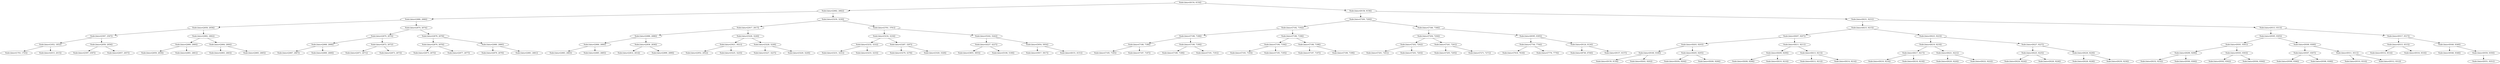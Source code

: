 digraph G{
520059867 [label="Node{data=[6154, 6154]}"]
520059867 -> 1214232378
1214232378 [label="Node{data=[2682, 2682]}"]
1214232378 -> 699373143
699373143 [label="Node{data=[2666, 2666]}"]
699373143 -> 923959603
923959603 [label="Node{data=[2658, 2658]}"]
923959603 -> 1381369257
1381369257 [label="Node{data=[2567, 2567]}"]
1381369257 -> 1728417470
1728417470 [label="Node{data=[1852, 1852]}"]
1728417470 -> 843948327
843948327 [label="Node{data=[1703, 1703]}"]
1728417470 -> 301315396
301315396 [label="Node{data=[2015, 2015]}"]
1381369257 -> 1936490910
1936490910 [label="Node{data=[2656, 2656]}"]
1936490910 -> 953651507
953651507 [label="Node{data=[2597, 2597]}"]
1936490910 -> 1733053335
1733053335 [label="Node{data=[2657, 2657]}"]
923959603 -> 1538235823
1538235823 [label="Node{data=[2662, 2662]}"]
1538235823 -> 1280870197
1280870197 [label="Node{data=[2660, 2660]}"]
1280870197 -> 1216530820
1216530820 [label="Node{data=[2659, 2659]}"]
1280870197 -> 1293362160
1293362160 [label="Node{data=[2661, 2661]}"]
1538235823 -> 1785896216
1785896216 [label="Node{data=[2664, 2664]}"]
1785896216 -> 1645989452
1645989452 [label="Node{data=[2663, 2663]}"]
1785896216 -> 1015805282
1015805282 [label="Node{data=[2665, 2665]}"]
699373143 -> 1224165792
1224165792 [label="Node{data=[2674, 2674]}"]
1224165792 -> 907253755
907253755 [label="Node{data=[2670, 2670]}"]
907253755 -> 172377819
172377819 [label="Node{data=[2668, 2668]}"]
172377819 -> 1770361364
1770361364 [label="Node{data=[2667, 2667]}"]
172377819 -> 458058957
458058957 [label="Node{data=[2669, 2669]}"]
907253755 -> 835423248
835423248 [label="Node{data=[2672, 2672]}"]
835423248 -> 151217260
151217260 [label="Node{data=[2671, 2671]}"]
835423248 -> 1280529002
1280529002 [label="Node{data=[2673, 2673]}"]
1224165792 -> 1007182889
1007182889 [label="Node{data=[2678, 2678]}"]
1007182889 -> 1372509364
1372509364 [label="Node{data=[2676, 2676]}"]
1372509364 -> 1132260069
1132260069 [label="Node{data=[2675, 2675]}"]
1372509364 -> 367665378
367665378 [label="Node{data=[2677, 2677]}"]
1007182889 -> 1782327130
1782327130 [label="Node{data=[2680, 2680]}"]
1782327130 -> 1307583965
1307583965 [label="Node{data=[2679, 2679]}"]
1782327130 -> 1769981252
1769981252 [label="Node{data=[2681, 2681]}"]
1214232378 -> 769000889
769000889 [label="Node{data=[3230, 3230]}"]
769000889 -> 651944366
651944366 [label="Node{data=[2917, 2917]}"]
651944366 -> 1791616613
1791616613 [label="Node{data=[2686, 2686]}"]
1791616613 -> 2106284957
2106284957 [label="Node{data=[2684, 2684]}"]
2106284957 -> 1617781336
1617781336 [label="Node{data=[2683, 2683]}"]
2106284957 -> 432154986
432154986 [label="Node{data=[2685, 2685]}"]
1791616613 -> 1008541433
1008541433 [label="Node{data=[2836, 2836]}"]
1008541433 -> 460193108
460193108 [label="Node{data=[2814, 2814]}"]
1008541433 -> 270083011
270083011 [label="Node{data=[2899, 2899]}"]
651944366 -> 412668371
412668371 [label="Node{data=[3226, 3226]}"]
412668371 -> 1286008559
1286008559 [label="Node{data=[3021, 3021]}"]
1286008559 -> 945106290
945106290 [label="Node{data=[2952, 2952]}"]
1286008559 -> 1636501120
1636501120 [label="Node{data=[3225, 3225]}"]
412668371 -> 1061377323
1061377323 [label="Node{data=[3228, 3228]}"]
1061377323 -> 1147733434
1147733434 [label="Node{data=[3227, 3227]}"]
1061377323 -> 1430687480
1430687480 [label="Node{data=[3229, 3229]}"]
769000889 -> 1824538070
1824538070 [label="Node{data=[3761, 3761]}"]
1824538070 -> 1234163560
1234163560 [label="Node{data=[3234, 3234]}"]
1234163560 -> 1170693942
1170693942 [label="Node{data=[3232, 3232]}"]
1170693942 -> 613890104
613890104 [label="Node{data=[3231, 3231]}"]
1170693942 -> 1238667249
1238667249 [label="Node{data=[3233, 3233]}"]
1234163560 -> 2119644468
2119644468 [label="Node{data=[3287, 3287]}"]
2119644468 -> 26667815
26667815 [label="Node{data=[3279, 3279]}"]
2119644468 -> 484267477
484267477 [label="Node{data=[3329, 3329]}"]
1824538070 -> 1897654968
1897654968 [label="Node{data=[5242, 5242]}"]
1897654968 -> 908238650
908238650 [label="Node{data=[4227, 4227]}"]
908238650 -> 14386442
14386442 [label="Node{data=[3855, 3855]}"]
908238650 -> 1994263353
1994263353 [label="Node{data=[5106, 5106]}"]
1897654968 -> 1488871792
1488871792 [label="Node{data=[5954, 5954]}"]
1488871792 -> 2051538450
2051538450 [label="Node{data=[5917, 5917]}"]
1488871792 -> 644405125
644405125 [label="Node{data=[6151, 6151]}"]
520059867 -> 543786930
543786930 [label="Node{data=[9158, 9158]}"]
543786930 -> 192403246
192403246 [label="Node{data=[7200, 7200]}"]
192403246 -> 1317347132
1317347132 [label="Node{data=[7192, 7192]}"]
1317347132 -> 783363478
783363478 [label="Node{data=[7188, 7188]}"]
783363478 -> 1116302309
1116302309 [label="Node{data=[7186, 7186]}"]
1116302309 -> 2003962429
2003962429 [label="Node{data=[7185, 7185]}"]
1116302309 -> 300451600
300451600 [label="Node{data=[7187, 7187]}"]
783363478 -> 915592486
915592486 [label="Node{data=[7190, 7190]}"]
915592486 -> 1062028882
1062028882 [label="Node{data=[7189, 7189]}"]
915592486 -> 1485406308
1485406308 [label="Node{data=[7191, 7191]}"]
1317347132 -> 227298402
227298402 [label="Node{data=[7196, 7196]}"]
227298402 -> 756519696
756519696 [label="Node{data=[7194, 7194]}"]
756519696 -> 2017275702
2017275702 [label="Node{data=[7193, 7193]}"]
756519696 -> 1814239989
1814239989 [label="Node{data=[7195, 7195]}"]
227298402 -> 61056079
61056079 [label="Node{data=[7198, 7198]}"]
61056079 -> 306001976
306001976 [label="Node{data=[7197, 7197]}"]
61056079 -> 57205206
57205206 [label="Node{data=[7199, 7199]}"]
192403246 -> 2011736060
2011736060 [label="Node{data=[7346, 7346]}"]
2011736060 -> 1769469074
1769469074 [label="Node{data=[7204, 7204]}"]
1769469074 -> 309394812
309394812 [label="Node{data=[7202, 7202]}"]
309394812 -> 1448270005
1448270005 [label="Node{data=[7201, 7201]}"]
309394812 -> 1689735876
1689735876 [label="Node{data=[7203, 7203]}"]
1769469074 -> 850590116
850590116 [label="Node{data=[7241, 7241]}"]
850590116 -> 658274707
658274707 [label="Node{data=[7205, 7205]}"]
850590116 -> 1743493809
1743493809 [label="Node{data=[7271, 7271]}"]
2011736060 -> 966051322
966051322 [label="Node{data=[8395, 8395]}"]
966051322 -> 474899637
474899637 [label="Node{data=[7744, 7744]}"]
474899637 -> 1484416590
1484416590 [label="Node{data=[7618, 7618]}"]
474899637 -> 1669284322
1669284322 [label="Node{data=[7776, 7776]}"]
966051322 -> 2086396770
2086396770 [label="Node{data=[9124, 9124]}"]
2086396770 -> 333405072
333405072 [label="Node{data=[8740, 8740]}"]
2086396770 -> 404490163
404490163 [label="Node{data=[9157, 9157]}"]
543786930 -> 32847107
32847107 [label="Node{data=[9231, 9231]}"]
32847107 -> 580290220
580290220 [label="Node{data=[9215, 9215]}"]
580290220 -> 1266440885
1266440885 [label="Node{data=[9207, 9207]}"]
1266440885 -> 858127862
858127862 [label="Node{data=[9203, 9203]}"]
858127862 -> 466656188
466656188 [label="Node{data=[9160, 9160]}"]
466656188 -> 233168268
233168268 [label="Node{data=[9159, 9159]}"]
466656188 -> 610637687
610637687 [label="Node{data=[9202, 9202]}"]
858127862 -> 942867520
942867520 [label="Node{data=[9205, 9205]}"]
942867520 -> 664892801
664892801 [label="Node{data=[9204, 9204]}"]
942867520 -> 67884356
67884356 [label="Node{data=[9206, 9206]}"]
1266440885 -> 207430813
207430813 [label="Node{data=[9211, 9211]}"]
207430813 -> 753672274
753672274 [label="Node{data=[9209, 9209]}"]
753672274 -> 5068083
5068083 [label="Node{data=[9208, 9208]}"]
753672274 -> 1521881483
1521881483 [label="Node{data=[9210, 9210]}"]
207430813 -> 1068154764
1068154764 [label="Node{data=[9213, 9213]}"]
1068154764 -> 1913255579
1913255579 [label="Node{data=[9212, 9212]}"]
1068154764 -> 403161380
403161380 [label="Node{data=[9214, 9214]}"]
580290220 -> 1918349798
1918349798 [label="Node{data=[9223, 9223]}"]
1918349798 -> 418068223
418068223 [label="Node{data=[9219, 9219]}"]
418068223 -> 636204631
636204631 [label="Node{data=[9217, 9217]}"]
636204631 -> 63135023
63135023 [label="Node{data=[9216, 9216]}"]
636204631 -> 1288963120
1288963120 [label="Node{data=[9218, 9218]}"]
418068223 -> 222924699
222924699 [label="Node{data=[9221, 9221]}"]
222924699 -> 1969805675
1969805675 [label="Node{data=[9220, 9220]}"]
222924699 -> 1817958604
1817958604 [label="Node{data=[9222, 9222]}"]
1918349798 -> 12756211
12756211 [label="Node{data=[9227, 9227]}"]
12756211 -> 1102497319
1102497319 [label="Node{data=[9225, 9225]}"]
1102497319 -> 1915153659
1915153659 [label="Node{data=[9224, 9224]}"]
1102497319 -> 1074382795
1074382795 [label="Node{data=[9226, 9226]}"]
12756211 -> 1442383365
1442383365 [label="Node{data=[9229, 9229]}"]
1442383365 -> 579429731
579429731 [label="Node{data=[9228, 9228]}"]
1442383365 -> 1737299197
1737299197 [label="Node{data=[9230, 9230]}"]
32847107 -> 1765060696
1765060696 [label="Node{data=[9313, 9313]}"]
1765060696 -> 1960856149
1960856149 [label="Node{data=[9305, 9305]}"]
1960856149 -> 489393111
489393111 [label="Node{data=[9301, 9301]}"]
489393111 -> 302927475
302927475 [label="Node{data=[9299, 9299]}"]
302927475 -> 1593088538
1593088538 [label="Node{data=[9232, 9232]}"]
302927475 -> 682676595
682676595 [label="Node{data=[9300, 9300]}"]
489393111 -> 1761907329
1761907329 [label="Node{data=[9303, 9303]}"]
1761907329 -> 161031172
161031172 [label="Node{data=[9302, 9302]}"]
1761907329 -> 1942440807
1942440807 [label="Node{data=[9304, 9304]}"]
1960856149 -> 1565669157
1565669157 [label="Node{data=[9309, 9309]}"]
1565669157 -> 269428372
269428372 [label="Node{data=[9307, 9307]}"]
269428372 -> 1349949845
1349949845 [label="Node{data=[9306, 9306]}"]
269428372 -> 430140559
430140559 [label="Node{data=[9308, 9308]}"]
1565669157 -> 1426361217
1426361217 [label="Node{data=[9311, 9311]}"]
1426361217 -> 1012280371
1012280371 [label="Node{data=[9310, 9310]}"]
1426361217 -> 1485352989
1485352989 [label="Node{data=[9312, 9312]}"]
1765060696 -> 1523415191
1523415191 [label="Node{data=[9317, 9317]}"]
1523415191 -> 728017100
728017100 [label="Node{data=[9315, 9315]}"]
728017100 -> 643710503
643710503 [label="Node{data=[9314, 9314]}"]
728017100 -> 1003190953
1003190953 [label="Node{data=[9316, 9316]}"]
1523415191 -> 183743623
183743623 [label="Node{data=[9349, 9349]}"]
183743623 -> 73359325
73359325 [label="Node{data=[9348, 9348]}"]
183743623 -> 1403512439
1403512439 [label="Node{data=[9350, 9350]}"]
1403512439 -> 869912728
869912728 [label="Node{data=[9351, 9351]}"]
}